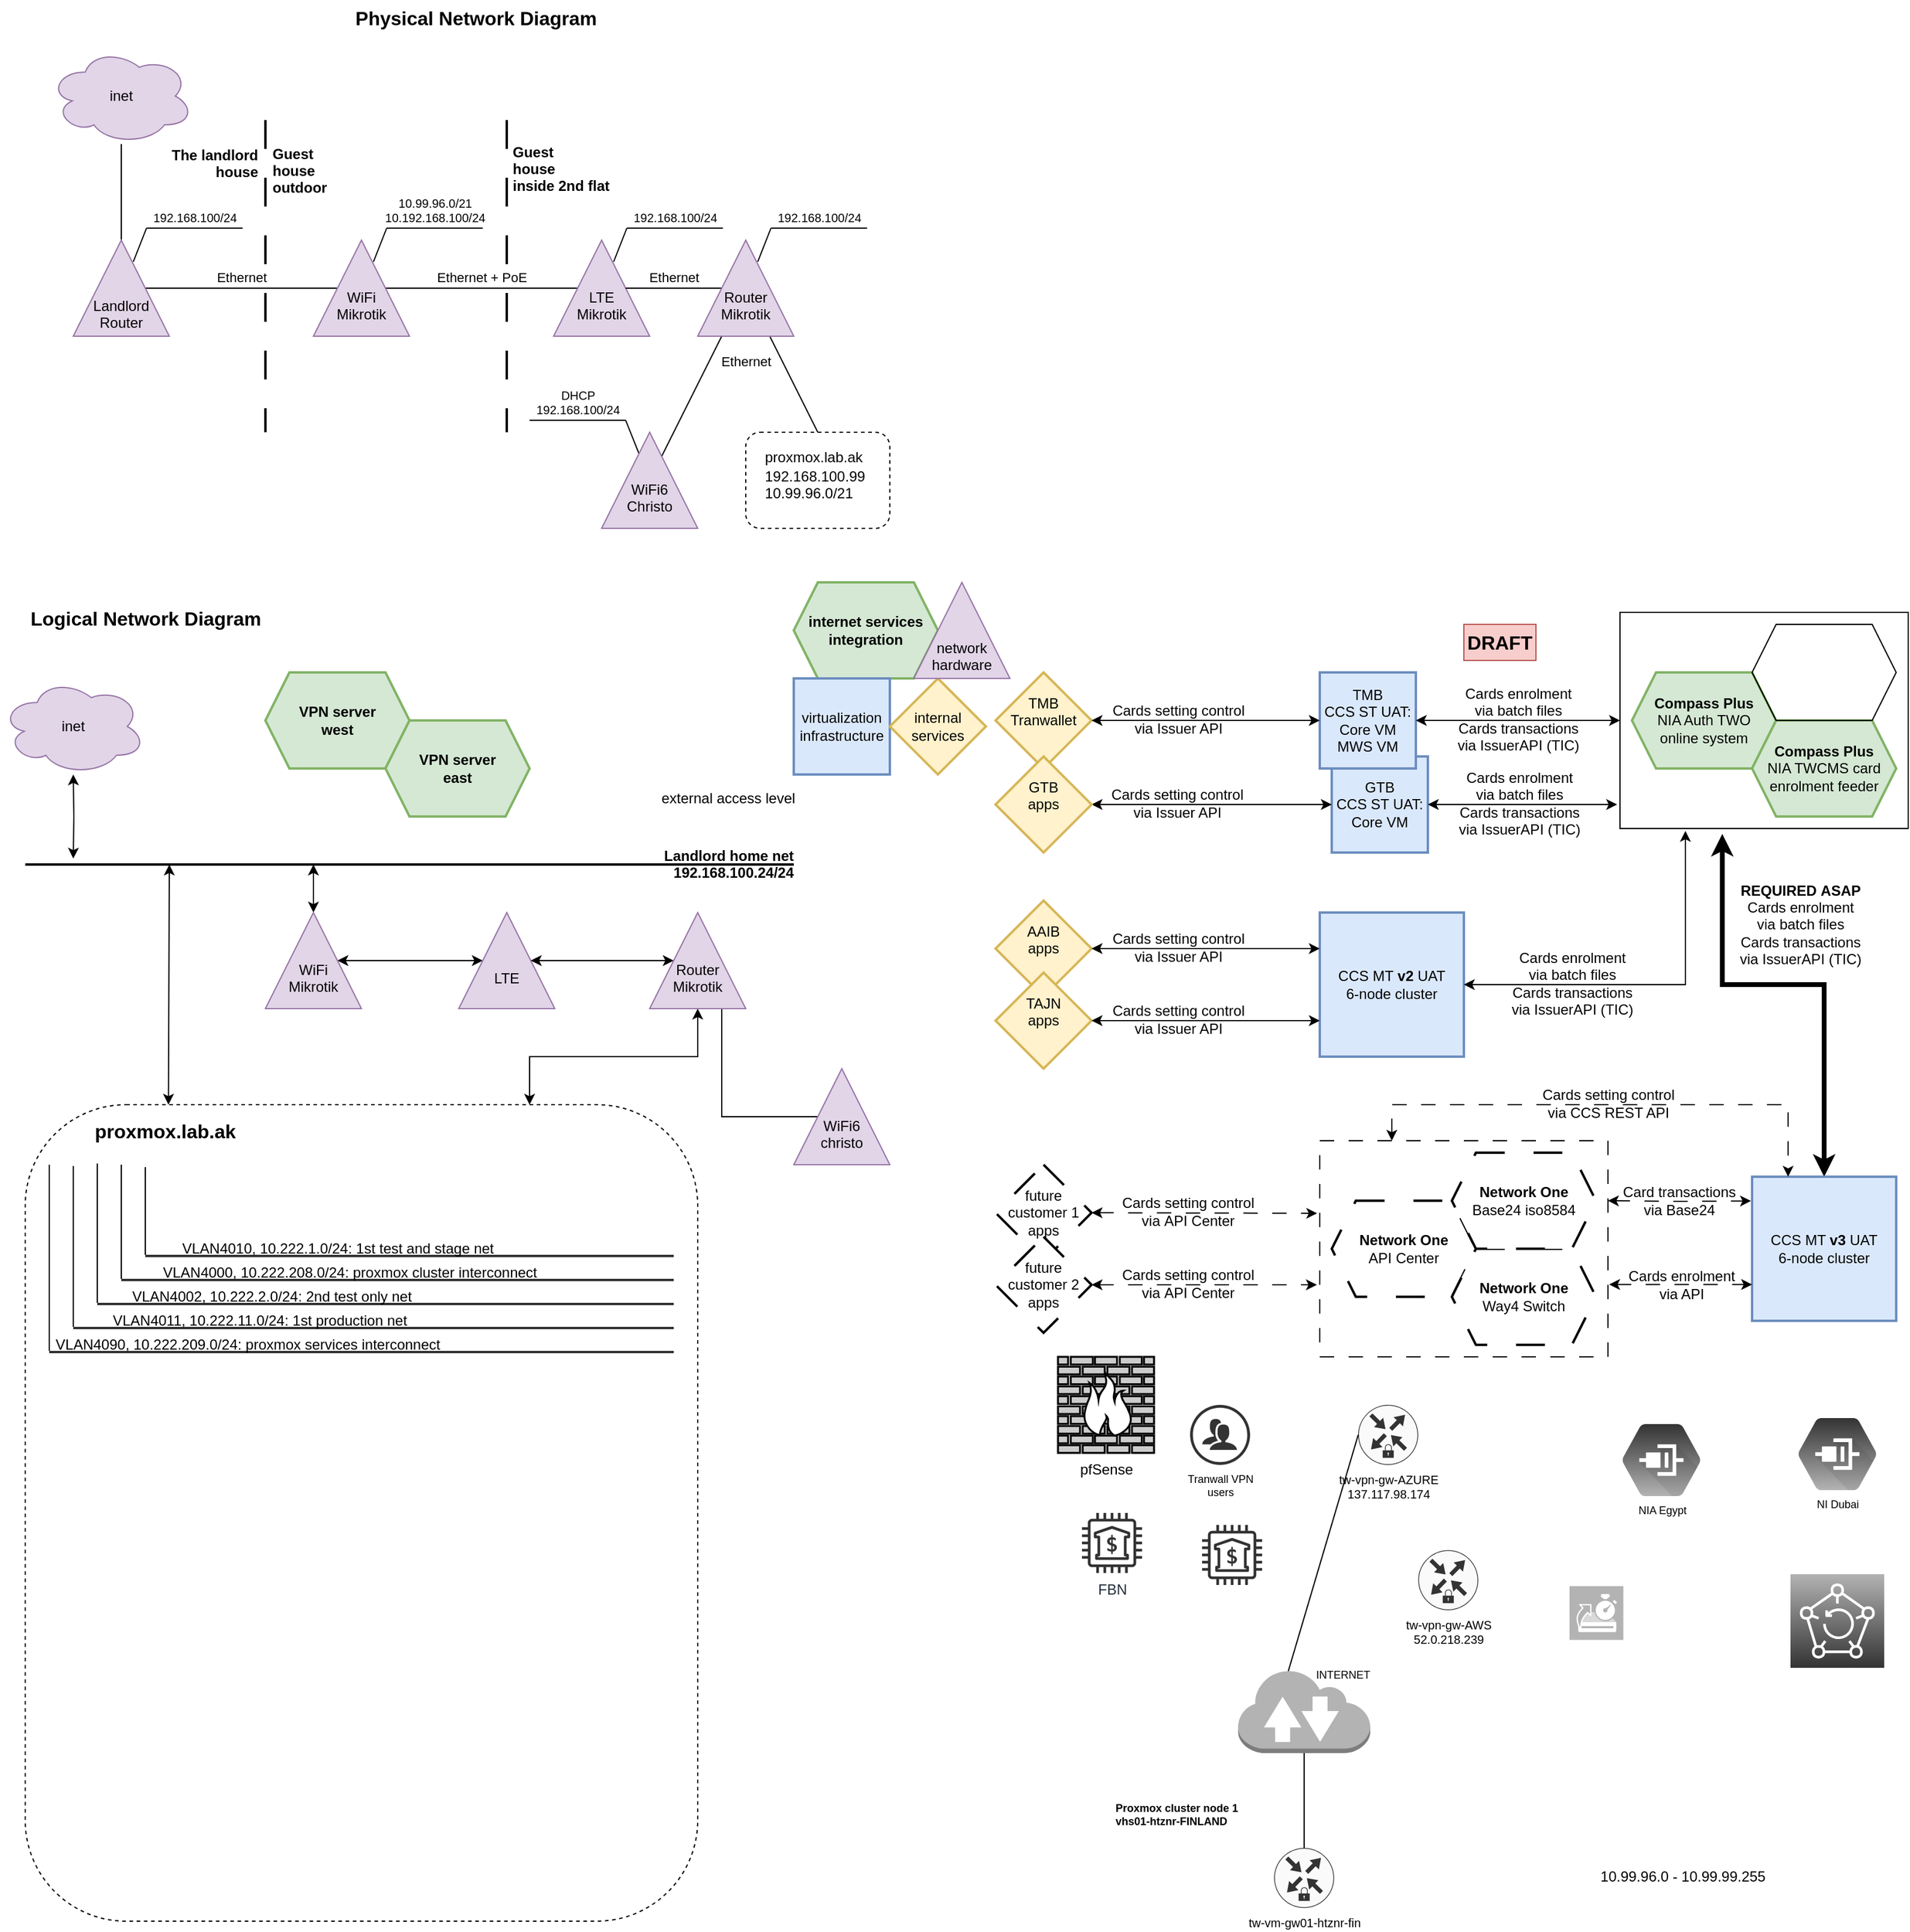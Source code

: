 <mxfile version="24.8.3">
  <diagram name="Page-1" id="bfe91b75-5d2c-26a0-9c1d-138518896778">
    <mxGraphModel dx="194" dy="1730" grid="1" gridSize="10" guides="1" tooltips="1" connect="1" arrows="1" fold="1" page="1" pageScale="1" pageWidth="827" pageHeight="1169" background="none" math="0" shadow="0">
      <root>
        <mxCell id="0" />
        <mxCell id="1" parent="0" />
        <mxCell id="7c3789c024ecab99-8" value="pfSense" style="fontColor=#000000;verticalAlign=top;verticalLabelPosition=bottom;labelPosition=center;align=center;html=1;fillColor=#CCCCCC;strokeColor=#000000;gradientColor=none;gradientDirection=north;strokeWidth=2;shape=mxgraph.networks.firewall;rounded=0;shadow=0;comic=0;" parent="1" vertex="1">
          <mxGeometry x="1740" y="650" width="80" height="80" as="geometry" />
        </mxCell>
        <mxCell id="7VcZDSHDFTKWDOLw7ccw-5" value="Landlord home net&#xa;192.168.100.24/24" style="endArrow=none;rounded=0;labelBackgroundColor=none;strokeWidth=2;fontSize=12;spacingLeft=0;spacingRight=0;spacing=0;align=right;fontStyle=1;spacingTop=0;spacingBottom=2;" parent="1" edge="1">
          <mxGeometry x="-1" width="50" height="50" relative="1" as="geometry">
            <mxPoint x="1520" y="240" as="sourcePoint" />
            <mxPoint x="880" y="240" as="targetPoint" />
            <mxPoint as="offset" />
          </mxGeometry>
        </mxCell>
        <mxCell id="ftjra8--SykOtzl27BMb-4" value="" style="rounded=0;orthogonalLoop=1;jettySize=auto;html=1;startArrow=classic;startFill=1;exitX=0.213;exitY=0;exitDx=0;exitDy=0;exitPerimeter=0;" edge="1" parent="1" source="7VcZDSHDFTKWDOLw7ccw-9">
          <mxGeometry relative="1" as="geometry">
            <mxPoint x="1000" y="240" as="targetPoint" />
          </mxGeometry>
        </mxCell>
        <mxCell id="7VcZDSHDFTKWDOLw7ccw-9" value="&lt;span style=&quot;text-wrap: nowrap;&quot;&gt;&lt;b&gt;proxmox.lab.ak&lt;/b&gt;&lt;/span&gt;" style="rounded=1;whiteSpace=wrap;html=1;fillColor=none;align=left;verticalAlign=top;dashed=1;spacingLeft=50;spacingRight=0;spacing=8;fontSize=16;" parent="1" vertex="1">
          <mxGeometry x="880" y="440" width="560" height="680" as="geometry" />
        </mxCell>
        <mxCell id="7VcZDSHDFTKWDOLw7ccw-10" value="" style="rounded=0;whiteSpace=wrap;html=1;fillColor=none;dashed=1;dashPattern=12 12;" parent="1" vertex="1">
          <mxGeometry x="1958" y="470" width="240" height="180" as="geometry" />
        </mxCell>
        <mxCell id="7VcZDSHDFTKWDOLw7ccw-11" value="" style="rounded=0;whiteSpace=wrap;html=1;fillColor=none;" parent="1" vertex="1">
          <mxGeometry x="2208" y="30" width="240" height="180" as="geometry" />
        </mxCell>
        <mxCell id="7VcZDSHDFTKWDOLw7ccw-12" value="&lt;b style=&quot;font-size: 12px;&quot;&gt;REQUIRED&amp;nbsp;&lt;/b&gt;&lt;b style=&quot;background-color: initial; font-size: 12px;&quot;&gt;ASAP&lt;/b&gt;&lt;div style=&quot;font-size: 12px;&quot;&gt;&lt;span style=&quot;font-size: 12px;&quot;&gt;Cards enrolment&lt;/span&gt;&lt;br style=&quot;font-size: 12px;&quot;&gt;&lt;div style=&quot;font-size: 12px;&quot;&gt;&lt;span style=&quot;font-size: 12px;&quot;&gt;via&amp;nbsp;&lt;/span&gt;batch files&lt;/div&gt;&lt;span style=&quot;font-size: 12px;&quot;&gt;Cards transactions&lt;/span&gt;&lt;div style=&quot;font-size: 12px;&quot;&gt;via IssuerAPI (TIC)&lt;/div&gt;&lt;/div&gt;" style="edgeStyle=elbowEdgeStyle;rounded=0;orthogonalLoop=1;jettySize=auto;html=1;exitX=0;exitY=0.5;exitDx=0;exitDy=0;entryX=0.355;entryY=1.025;entryDx=0;entryDy=0;startArrow=classic;startFill=1;elbow=vertical;strokeWidth=4;labelBackgroundColor=none;fontSize=12;entryPerimeter=0;" parent="1" source="7VcZDSHDFTKWDOLw7ccw-13" target="7VcZDSHDFTKWDOLw7ccw-11" edge="1">
          <mxGeometry x="-0.028" y="-50" relative="1" as="geometry">
            <Array as="points">
              <mxPoint x="2318" y="340" />
            </Array>
            <mxPoint as="offset" />
          </mxGeometry>
        </mxCell>
        <mxCell id="7VcZDSHDFTKWDOLw7ccw-13" value="CCS MT &lt;b style=&quot;font-size: 12px;&quot;&gt;v3&lt;/b&gt; UAT&lt;div style=&quot;font-size: 12px;&quot;&gt;6-node cluster&lt;/div&gt;" style="rounded=0;whiteSpace=wrap;html=1;strokeWidth=2;direction=south;fillColor=#dae8fc;strokeColor=#6c8ebf;fontSize=12;" parent="1" vertex="1">
          <mxGeometry x="2318" y="500" width="120" height="120" as="geometry" />
        </mxCell>
        <mxCell id="7VcZDSHDFTKWDOLw7ccw-14" value="CCS MT&lt;span style=&quot;background-color: initial; font-size: 12px;&quot;&gt;&amp;nbsp;&lt;b style=&quot;font-size: 12px;&quot;&gt;v2&lt;/b&gt; UAT&lt;/span&gt;&lt;div style=&quot;font-size: 12px;&quot;&gt;&lt;div style=&quot;font-size: 12px;&quot;&gt;6-node cluster&lt;/div&gt;&lt;/div&gt;" style="rounded=0;whiteSpace=wrap;html=1;strokeWidth=2;fontSize=12;fillColor=#dae8fc;strokeColor=#6c8ebf;" parent="1" vertex="1">
          <mxGeometry x="1958" y="280" width="120" height="120" as="geometry" />
        </mxCell>
        <mxCell id="7VcZDSHDFTKWDOLw7ccw-15" value="GTB&lt;br style=&quot;font-size: 12px;&quot;&gt;CCS ST UAT:&lt;br style=&quot;font-size: 12px;&quot;&gt;Core VM" style="rounded=0;whiteSpace=wrap;html=1;strokeWidth=2;fontSize=12;fillColor=#dae8fc;strokeColor=#6c8ebf;" parent="1" vertex="1">
          <mxGeometry x="1968" y="150" width="80" height="80" as="geometry" />
        </mxCell>
        <mxCell id="7VcZDSHDFTKWDOLw7ccw-16" value="&lt;div style=&quot;font-size: 12px;&quot;&gt;&lt;font style=&quot;font-size: 12px;&quot;&gt;TMB&lt;br style=&quot;font-size: 12px;&quot;&gt;&lt;/font&gt;&lt;/div&gt;&lt;font style=&quot;font-size: 12px;&quot;&gt;CCS ST UAT:&lt;br style=&quot;font-size: 12px;&quot;&gt;C&lt;span style=&quot;background-color: initial; font-size: 12px;&quot;&gt;ore VM&lt;/span&gt;&lt;/font&gt;&lt;div style=&quot;font-size: 12px;&quot;&gt;&lt;div style=&quot;font-size: 12px;&quot;&gt;&lt;font style=&quot;font-size: 12px;&quot;&gt;MWS VM&lt;/font&gt;&lt;/div&gt;&lt;/div&gt;" style="rounded=0;whiteSpace=wrap;html=1;strokeWidth=2;fontSize=12;fillColor=#dae8fc;strokeColor=#6c8ebf;" parent="1" vertex="1">
          <mxGeometry x="1958" y="80" width="80" height="80" as="geometry" />
        </mxCell>
        <mxCell id="7VcZDSHDFTKWDOLw7ccw-17" value="Cards enrolment&lt;br style=&quot;font-size: 12px;&quot;&gt;&lt;div style=&quot;font-size: 12px;&quot;&gt;&lt;span style=&quot;background-color: initial; font-size: 12px;&quot;&gt;via&amp;nbsp;&lt;/span&gt;batch files&lt;/div&gt;&lt;div style=&quot;font-size: 12px;&quot;&gt;&lt;span style=&quot;font-size: 12px;&quot;&gt;Cards transactions&lt;/span&gt;&lt;div style=&quot;font-size: 12px;&quot;&gt;via IssuerAPI (TIC)&lt;/div&gt;&lt;/div&gt;" style="edgeStyle=orthogonalEdgeStyle;rounded=0;orthogonalLoop=1;jettySize=auto;html=1;entryX=1;entryY=0.5;entryDx=0;entryDy=0;startArrow=classic;startFill=1;jumpStyle=none;spacingBottom=2;fontSize=12;labelBackgroundColor=none;exitX=0;exitY=0.5;exitDx=0;exitDy=0;" parent="1" source="7VcZDSHDFTKWDOLw7ccw-11" target="7VcZDSHDFTKWDOLw7ccw-16" edge="1">
          <mxGeometry relative="1" as="geometry" />
        </mxCell>
        <mxCell id="7VcZDSHDFTKWDOLw7ccw-18" value="&lt;div style=&quot;font-size: 12px;&quot;&gt;&lt;span style=&quot;font-size: 12px;&quot;&gt;Cards enrolment&lt;/span&gt;&lt;br style=&quot;font-size: 12px;&quot;&gt;&lt;div style=&quot;font-size: 12px;&quot;&gt;&lt;span style=&quot;background-color: initial; font-size: 12px;&quot;&gt;via&amp;nbsp;&lt;/span&gt;batch files&lt;/div&gt;Cards transactions&lt;div style=&quot;font-size: 12px;&quot;&gt;via IssuerAPI (TIC)&lt;/div&gt;&lt;/div&gt;" style="edgeStyle=orthogonalEdgeStyle;rounded=0;orthogonalLoop=1;jettySize=auto;html=1;entryX=1;entryY=0.5;entryDx=0;entryDy=0;startArrow=classic;startFill=1;labelBackgroundColor=none;spacingBottom=2;fontSize=12;exitX=-0.01;exitY=0.889;exitDx=0;exitDy=0;exitPerimeter=0;" parent="1" source="7VcZDSHDFTKWDOLw7ccw-11" target="7VcZDSHDFTKWDOLw7ccw-15" edge="1">
          <mxGeometry x="0.042" relative="1" as="geometry">
            <Array as="points" />
            <mxPoint as="offset" />
          </mxGeometry>
        </mxCell>
        <mxCell id="7VcZDSHDFTKWDOLw7ccw-19" value="&lt;span style=&quot;font-size: 12px;&quot;&gt;Cards enrolment&lt;/span&gt;&lt;br style=&quot;font-size: 12px;&quot;&gt;&lt;div style=&quot;font-size: 12px;&quot;&gt;&lt;span style=&quot;font-size: 12px;&quot;&gt;via&amp;nbsp;&lt;/span&gt;batch files&lt;/div&gt;&lt;span style=&quot;font-size: 12px;&quot;&gt;Cards transactions&lt;/span&gt;&lt;div style=&quot;font-size: 12px;&quot;&gt;via IssuerAPI (TIC)&lt;/div&gt;" style="edgeStyle=orthogonalEdgeStyle;rounded=0;orthogonalLoop=1;jettySize=auto;html=1;entryX=1;entryY=0.5;entryDx=0;entryDy=0;exitX=0.227;exitY=1.011;exitDx=0;exitDy=0;startArrow=classic;startFill=1;spacingRight=0;spacingBottom=2;labelBackgroundColor=none;fontSize=12;exitPerimeter=0;" parent="1" source="7VcZDSHDFTKWDOLw7ccw-11" target="7VcZDSHDFTKWDOLw7ccw-14" edge="1">
          <mxGeometry x="0.424" relative="1" as="geometry">
            <Array as="points">
              <mxPoint x="2263" y="340" />
            </Array>
            <mxPoint as="offset" />
          </mxGeometry>
        </mxCell>
        <mxCell id="7VcZDSHDFTKWDOLw7ccw-20" value="&lt;div style=&quot;font-size: 12px;&quot;&gt;AAIB&lt;/div&gt;&lt;div style=&quot;font-size: 12px;&quot;&gt;apps&lt;/div&gt;&lt;div style=&quot;font-size: 12px;&quot;&gt;&lt;br style=&quot;font-size: 12px;&quot;&gt;&lt;/div&gt;" style="rhombus;whiteSpace=wrap;html=1;strokeWidth=2;fillColor=#fff2cc;strokeColor=#d6b656;fontSize=12;" parent="1" vertex="1">
          <mxGeometry x="1688" y="270" width="80" height="80" as="geometry" />
        </mxCell>
        <mxCell id="7VcZDSHDFTKWDOLw7ccw-21" value="&lt;div style=&quot;font-size: 12px;&quot;&gt;TAJN&lt;/div&gt;&lt;div style=&quot;font-size: 12px;&quot;&gt;apps&lt;/div&gt;&lt;div style=&quot;font-size: 12px;&quot;&gt;&lt;br style=&quot;font-size: 12px;&quot;&gt;&lt;/div&gt;" style="rhombus;whiteSpace=wrap;html=1;strokeWidth=2;fillColor=#fff2cc;strokeColor=#d6b656;fontSize=12;" parent="1" vertex="1">
          <mxGeometry x="1688" y="330" width="80" height="80" as="geometry" />
        </mxCell>
        <mxCell id="7VcZDSHDFTKWDOLw7ccw-22" value="Cards setting control&lt;span style=&quot;font-size: 12px;&quot;&gt;&lt;br style=&quot;font-size: 12px;&quot;&gt;&lt;/span&gt;&lt;div style=&quot;font-size: 12px;&quot;&gt;&lt;span style=&quot;font-size: 12px;&quot;&gt;via&amp;nbsp;&lt;/span&gt;API Center&lt;/div&gt;" style="edgeStyle=elbowEdgeStyle;rounded=0;orthogonalLoop=1;jettySize=auto;html=1;elbow=vertical;startArrow=classic;startFill=1;labelBackgroundColor=none;spacingBottom=2;dashed=1;dashPattern=12 12;fontSize=12;exitX=1;exitY=0.5;exitDx=0;exitDy=0;entryX=-0.009;entryY=0.338;entryDx=0;entryDy=0;entryPerimeter=0;" parent="1" source="7VcZDSHDFTKWDOLw7ccw-23" target="7VcZDSHDFTKWDOLw7ccw-10" edge="1">
          <mxGeometry x="-0.147" relative="1" as="geometry">
            <mxPoint as="offset" />
            <mxPoint x="1918" y="531" as="targetPoint" />
            <Array as="points">
              <mxPoint x="1848" y="530.46" />
            </Array>
            <mxPoint x="1798" y="529" as="sourcePoint" />
          </mxGeometry>
        </mxCell>
        <mxCell id="7VcZDSHDFTKWDOLw7ccw-23" value="&lt;div style=&quot;font-size: 12px;&quot;&gt;future&lt;/div&gt;&lt;div style=&quot;font-size: 12px;&quot;&gt;customer 1&lt;/div&gt;&lt;div style=&quot;font-size: 12px;&quot;&gt;apps&lt;/div&gt;" style="rhombus;whiteSpace=wrap;html=1;strokeWidth=2;dashed=1;dashPattern=12 12;fontSize=12;" parent="1" vertex="1">
          <mxGeometry x="1688" y="490" width="80" height="80" as="geometry" />
        </mxCell>
        <mxCell id="7VcZDSHDFTKWDOLw7ccw-24" value="Cards setting control&lt;div style=&quot;font-size: 12px;&quot;&gt;&lt;span style=&quot;background-color: initial; font-size: 12px;&quot;&gt;via Issuer API&lt;/span&gt;&lt;/div&gt;" style="edgeStyle=orthogonalEdgeStyle;rounded=0;orthogonalLoop=1;jettySize=auto;html=1;entryX=0;entryY=0.5;entryDx=0;entryDy=0;labelBackgroundColor=none;spacingBottom=2;exitX=1;exitY=0.5;exitDx=0;exitDy=0;startArrow=classic;startFill=1;fontSize=12;" parent="1" source="7VcZDSHDFTKWDOLw7ccw-27" target="7VcZDSHDFTKWDOLw7ccw-15" edge="1">
          <mxGeometry x="-0.294" relative="1" as="geometry">
            <mxPoint as="offset" />
          </mxGeometry>
        </mxCell>
        <mxCell id="7VcZDSHDFTKWDOLw7ccw-25" value="&lt;div style=&quot;font-size: 12px;&quot;&gt;TMB&lt;/div&gt;Tranwallet&lt;div style=&quot;font-size: 12px;&quot;&gt;&lt;br style=&quot;font-size: 12px;&quot;&gt;&lt;/div&gt;" style="rhombus;whiteSpace=wrap;html=1;strokeWidth=2;fillColor=#fff2cc;strokeColor=#d6b656;fontSize=12;" parent="1" vertex="1">
          <mxGeometry x="1688" y="80" width="80" height="80" as="geometry" />
        </mxCell>
        <mxCell id="7VcZDSHDFTKWDOLw7ccw-26" value="&lt;span style=&quot;font-size: 12px;&quot;&gt;Cards setting control&lt;/span&gt;&lt;div style=&quot;font-size: 12px;&quot;&gt;&lt;span style=&quot;background-color: initial; font-size: 12px;&quot;&gt;via Issuer API&lt;/span&gt;&lt;/div&gt;" style="edgeStyle=orthogonalEdgeStyle;rounded=0;orthogonalLoop=1;jettySize=auto;html=1;entryX=0;entryY=0.5;entryDx=0;entryDy=0;labelBackgroundColor=none;spacingBottom=2;startArrow=classic;startFill=1;exitX=1;exitY=0.5;exitDx=0;exitDy=0;fontSize=12;" parent="1" source="7VcZDSHDFTKWDOLw7ccw-25" target="7VcZDSHDFTKWDOLw7ccw-16" edge="1">
          <mxGeometry x="-0.25" relative="1" as="geometry">
            <mxPoint x="1829.96" y="155.04" as="sourcePoint" />
            <mxPoint x="1930" y="155.04" as="targetPoint" />
            <mxPoint as="offset" />
          </mxGeometry>
        </mxCell>
        <mxCell id="7VcZDSHDFTKWDOLw7ccw-27" value="&lt;div style=&quot;font-size: 12px;&quot;&gt;GTB&lt;/div&gt;&lt;div style=&quot;font-size: 12px;&quot;&gt;apps&lt;/div&gt;&lt;div style=&quot;font-size: 12px;&quot;&gt;&lt;br style=&quot;font-size: 12px;&quot;&gt;&lt;/div&gt;" style="rhombus;whiteSpace=wrap;html=1;strokeWidth=2;fillColor=#fff2cc;strokeColor=#d6b656;fontSize=12;" parent="1" vertex="1">
          <mxGeometry x="1688" y="150" width="80" height="80" as="geometry" />
        </mxCell>
        <mxCell id="7VcZDSHDFTKWDOLw7ccw-28" value="Cards setting control&lt;div style=&quot;font-size: 12px;&quot;&gt;&lt;span style=&quot;background-color: initial; font-size: 12px;&quot;&gt;via Issuer API&lt;/span&gt;&lt;/div&gt;" style="edgeStyle=orthogonalEdgeStyle;rounded=0;orthogonalLoop=1;jettySize=auto;html=1;entryX=0;entryY=0.25;entryDx=0;entryDy=0;labelBackgroundColor=none;spacingBottom=2;startArrow=classic;startFill=1;exitX=1;exitY=0.5;exitDx=0;exitDy=0;fontSize=12;" parent="1" source="7VcZDSHDFTKWDOLw7ccw-20" target="7VcZDSHDFTKWDOLw7ccw-14" edge="1">
          <mxGeometry x="-0.25" relative="1" as="geometry">
            <mxPoint x="1768" y="309.67" as="sourcePoint" />
            <mxPoint x="1928" y="309.67" as="targetPoint" />
            <mxPoint as="offset" />
          </mxGeometry>
        </mxCell>
        <mxCell id="7VcZDSHDFTKWDOLw7ccw-29" value="Cards setting control&lt;div style=&quot;font-size: 12px;&quot;&gt;&lt;span style=&quot;background-color: initial; font-size: 12px;&quot;&gt;via Issuer API&lt;/span&gt;&lt;/div&gt;" style="edgeStyle=orthogonalEdgeStyle;rounded=0;orthogonalLoop=1;jettySize=auto;html=1;entryX=0;entryY=0.75;entryDx=0;entryDy=0;labelBackgroundColor=none;spacingBottom=2;startArrow=classic;startFill=1;exitX=1;exitY=0.5;exitDx=0;exitDy=0;fontSize=12;" parent="1" source="7VcZDSHDFTKWDOLw7ccw-21" target="7VcZDSHDFTKWDOLw7ccw-14" edge="1">
          <mxGeometry x="-0.25" relative="1" as="geometry">
            <mxPoint x="1778" y="320" as="sourcePoint" />
            <mxPoint x="1938" y="320" as="targetPoint" />
            <mxPoint as="offset" />
          </mxGeometry>
        </mxCell>
        <mxCell id="7VcZDSHDFTKWDOLw7ccw-30" value="Cards setting control&lt;br style=&quot;font-size: 12px;&quot;&gt;&lt;div style=&quot;font-size: 12px;&quot;&gt;via&amp;nbsp;API Center&lt;/div&gt;" style="rounded=0;orthogonalLoop=1;jettySize=auto;html=1;startArrow=classic;startFill=1;edgeStyle=elbowEdgeStyle;elbow=vertical;labelBackgroundColor=none;spacingBottom=2;dashed=1;dashPattern=12 12;fontSize=12;exitX=1;exitY=0.5;exitDx=0;exitDy=0;entryX=-0.01;entryY=0.665;entryDx=0;entryDy=0;entryPerimeter=0;" parent="1" source="7VcZDSHDFTKWDOLw7ccw-31" target="7VcZDSHDFTKWDOLw7ccw-10" edge="1">
          <mxGeometry x="-0.148" relative="1" as="geometry">
            <mxPoint x="1918" y="590" as="targetPoint" />
            <mxPoint as="offset" />
            <Array as="points">
              <mxPoint x="1898" y="590" />
            </Array>
          </mxGeometry>
        </mxCell>
        <mxCell id="7VcZDSHDFTKWDOLw7ccw-31" value="&lt;div style=&quot;font-size: 12px;&quot;&gt;&lt;div style=&quot;font-size: 12px;&quot;&gt;future&lt;/div&gt;&lt;div style=&quot;font-size: 12px;&quot;&gt;customer 2&lt;/div&gt;&lt;div style=&quot;font-size: 12px;&quot;&gt;apps&lt;/div&gt;&lt;/div&gt;" style="rhombus;whiteSpace=wrap;html=1;strokeWidth=2;dashed=1;dashPattern=12 12;fontSize=12;" parent="1" vertex="1">
          <mxGeometry x="1688" y="550" width="80" height="80" as="geometry" />
        </mxCell>
        <mxCell id="7VcZDSHDFTKWDOLw7ccw-32" value="" style="group;fontSize=12;" parent="1" connectable="0" vertex="1">
          <mxGeometry x="2218" y="40" width="220" height="160" as="geometry" />
        </mxCell>
        <mxCell id="7VcZDSHDFTKWDOLw7ccw-33" value="&lt;b style=&quot;font-size: 12px;&quot;&gt;Compass Plus&lt;/b&gt;&lt;br style=&quot;font-size: 12px;&quot;&gt;NIA Auth TWO&lt;div style=&quot;font-size: 12px;&quot;&gt;online system&lt;br style=&quot;font-size: 12px;&quot;&gt;&lt;/div&gt;" style="shape=hexagon;perimeter=hexagonPerimeter2;fixedSize=1;html=1;whiteSpace=wrap;strokeWidth=2;fontSize=12;fillColor=#d5e8d4;strokeColor=#82b366;" parent="7VcZDSHDFTKWDOLw7ccw-32" vertex="1">
          <mxGeometry y="40" width="120" height="80" as="geometry" />
        </mxCell>
        <mxCell id="7VcZDSHDFTKWDOLw7ccw-34" value="&lt;b style=&quot;font-size: 12px;&quot;&gt;Compass Plus&lt;/b&gt;&lt;div style=&quot;font-size: 12px;&quot;&gt;NIA TWCMS card enrolment feeder&lt;br style=&quot;font-size: 12px;&quot;&gt;&lt;/div&gt;" style="shape=hexagon;perimeter=hexagonPerimeter2;fixedSize=1;html=1;whiteSpace=wrap;strokeWidth=2;fontSize=12;fillColor=#d5e8d4;strokeColor=#82b366;" parent="7VcZDSHDFTKWDOLw7ccw-32" vertex="1">
          <mxGeometry x="100" y="80" width="120" height="80" as="geometry" />
        </mxCell>
        <mxCell id="7VcZDSHDFTKWDOLw7ccw-35" value="" style="shape=hexagon;perimeter=hexagonPerimeter2;whiteSpace=wrap;html=1;fixedSize=1;fillColor=none;fontSize=12;" parent="7VcZDSHDFTKWDOLw7ccw-32" vertex="1">
          <mxGeometry x="100" width="120" height="80" as="geometry" />
        </mxCell>
        <mxCell id="7VcZDSHDFTKWDOLw7ccw-36" value="&lt;div style=&quot;font-size: 12px;&quot;&gt;&lt;span style=&quot;font-size: 12px;&quot;&gt;Cards setting control&lt;/span&gt;&lt;br style=&quot;font-size: 12px;&quot;&gt;&lt;/div&gt;&lt;span style=&quot;font-size: 12px;&quot;&gt;via&amp;nbsp;&lt;/span&gt;CCS REST API" style="edgeStyle=orthogonalEdgeStyle;rounded=0;orthogonalLoop=1;jettySize=auto;html=1;exitX=0.25;exitY=0;exitDx=0;exitDy=0;entryX=0;entryY=0.75;entryDx=0;entryDy=0;spacingBottom=2;startArrow=classic;startFill=1;labelBackgroundColor=none;dashed=1;dashPattern=12 12;fontSize=12;" parent="1" source="7VcZDSHDFTKWDOLw7ccw-10" target="7VcZDSHDFTKWDOLw7ccw-13" edge="1">
          <mxGeometry relative="1" as="geometry">
            <Array as="points">
              <mxPoint x="2018" y="440" />
              <mxPoint x="2348" y="440" />
            </Array>
          </mxGeometry>
        </mxCell>
        <mxCell id="7VcZDSHDFTKWDOLw7ccw-37" value="Card transactions&lt;div style=&quot;font-size: 12px;&quot;&gt;via Base24&lt;/div&gt;" style="edgeStyle=orthogonalEdgeStyle;rounded=0;orthogonalLoop=1;jettySize=auto;html=1;entryX=0.168;entryY=1.008;entryDx=0;entryDy=0;entryPerimeter=0;labelBackgroundColor=none;dashed=1;dashPattern=12 12;startArrow=classic;startFill=1;fontSize=12;" parent="1" target="7VcZDSHDFTKWDOLw7ccw-13" edge="1">
          <mxGeometry relative="1" as="geometry">
            <mxPoint x="2198" y="520" as="sourcePoint" />
          </mxGeometry>
        </mxCell>
        <mxCell id="7VcZDSHDFTKWDOLw7ccw-38" value="&lt;b&gt;&lt;font style=&quot;font-size: 16px;&quot;&gt;DRAFT&lt;/font&gt;&lt;/b&gt;" style="text;html=1;align=center;verticalAlign=middle;whiteSpace=wrap;rounded=0;fillColor=#f8cecc;strokeColor=#b85450;" parent="1" vertex="1">
          <mxGeometry x="2078" y="40" width="60" height="30" as="geometry" />
        </mxCell>
        <mxCell id="7VcZDSHDFTKWDOLw7ccw-39" value="&lt;div style=&quot;font-size: 12px;&quot;&gt;&lt;b style=&quot;font-size: 12px;&quot;&gt;Network One&lt;/b&gt;&lt;br style=&quot;font-size: 12px;&quot;&gt;&lt;div style=&quot;font-size: 12px;&quot;&gt;API Center&lt;/div&gt;&lt;/div&gt;" style="shape=hexagon;perimeter=hexagonPerimeter2;fixedSize=1;html=1;whiteSpace=wrap;strokeWidth=2;fontSize=12;dashed=1;dashPattern=12 12;" parent="1" vertex="1">
          <mxGeometry x="1968" y="520" width="120" height="80" as="geometry" />
        </mxCell>
        <mxCell id="7VcZDSHDFTKWDOLw7ccw-40" value="&lt;b style=&quot;font-size: 12px;&quot;&gt;Network One&lt;/b&gt;&lt;br style=&quot;font-size: 12px;&quot;&gt;&lt;div style=&quot;font-size: 12px;&quot;&gt;Way4 Switch&lt;/div&gt;" style="shape=hexagon;perimeter=hexagonPerimeter2;fixedSize=1;html=1;whiteSpace=wrap;strokeWidth=2;dashed=1;dashPattern=12 12;fontSize=12;" parent="1" vertex="1">
          <mxGeometry x="2068" y="560" width="120" height="80" as="geometry" />
        </mxCell>
        <mxCell id="7VcZDSHDFTKWDOLw7ccw-41" value="&lt;b style=&quot;font-size: 12px;&quot;&gt;Network One&lt;/b&gt;&lt;br style=&quot;font-size: 12px;&quot;&gt;&lt;div style=&quot;font-size: 12px;&quot;&gt;Base24 iso8584&lt;/div&gt;" style="shape=hexagon;perimeter=hexagonPerimeter2;fixedSize=1;html=1;whiteSpace=wrap;strokeWidth=2;dashed=1;dashPattern=12 12;fontSize=12;" parent="1" vertex="1">
          <mxGeometry x="2068" y="480" width="120" height="80" as="geometry" />
        </mxCell>
        <mxCell id="7VcZDSHDFTKWDOLw7ccw-42" value="&lt;div style=&quot;font-size: 12px;&quot;&gt;Cards enrolment&lt;/div&gt;&lt;div style=&quot;font-size: 12px;&quot;&gt;via API&lt;/div&gt;" style="edgeStyle=orthogonalEdgeStyle;rounded=0;orthogonalLoop=1;jettySize=auto;html=1;entryX=0.168;entryY=1.008;entryDx=0;entryDy=0;entryPerimeter=0;labelBackgroundColor=none;dashed=1;dashPattern=12 12;startArrow=classic;startFill=1;fontSize=12;" parent="1" edge="1">
          <mxGeometry relative="1" as="geometry">
            <mxPoint x="2199" y="589.75" as="sourcePoint" />
            <mxPoint x="2318" y="589.75" as="targetPoint" />
          </mxGeometry>
        </mxCell>
        <mxCell id="7VcZDSHDFTKWDOLw7ccw-49" value="&lt;b&gt;VPN server&lt;/b&gt;&lt;div&gt;&lt;b&gt;west&lt;/b&gt;&lt;/div&gt;" style="shape=hexagon;perimeter=hexagonPerimeter2;fixedSize=1;html=1;whiteSpace=wrap;strokeWidth=2;fontSize=12;fillColor=#d5e8d4;strokeColor=#82b366;" parent="1" vertex="1">
          <mxGeometry x="1080" y="80" width="120" height="80" as="geometry" />
        </mxCell>
        <mxCell id="7VcZDSHDFTKWDOLw7ccw-50" value="&lt;b&gt;VPN server&lt;/b&gt;&lt;div&gt;&lt;b&gt;east&lt;/b&gt;&lt;/div&gt;" style="shape=hexagon;perimeter=hexagonPerimeter2;fixedSize=1;html=1;whiteSpace=wrap;strokeWidth=2;fontSize=12;fillColor=#d5e8d4;strokeColor=#82b366;" parent="1" vertex="1">
          <mxGeometry x="1180" y="120" width="120" height="80" as="geometry" />
        </mxCell>
        <mxCell id="7VcZDSHDFTKWDOLw7ccw-51" value="&lt;p style=&quot;line-height: 190%&quot;&gt;&lt;/p&gt;&lt;div&gt;&lt;/div&gt;VLAN4090, 10.222.209.0/24: proxmox services interconnect&lt;br&gt;&lt;p&gt;&lt;/p&gt;" style="line;strokeWidth=2;html=1;perimeter=backbonePerimeter;points=[];outlineConnect=0;strokeColor=#333333;spacingTop=0;verticalAlign=bottom;spacing=0;labelBackgroundColor=none;align=center;labelPosition=center;verticalLabelPosition=top;spacingBottom=-18;spacingRight=190;" parent="1" vertex="1">
          <mxGeometry x="900" y="641" width="520" height="10" as="geometry" />
        </mxCell>
        <mxCell id="7VcZDSHDFTKWDOLw7ccw-52" value="&lt;p style=&quot;line-height: 190%&quot;&gt;&lt;/p&gt;&lt;div&gt;&lt;/div&gt;VLAN4011, 10.222.11.0/24: 1st production net&lt;br&gt;&lt;p&gt;&lt;/p&gt;" style="line;strokeWidth=2;html=1;perimeter=backbonePerimeter;points=[];outlineConnect=0;strokeColor=#333333;spacingTop=0;verticalAlign=bottom;spacing=0;labelBackgroundColor=none;align=center;labelPosition=center;verticalLabelPosition=top;spacingBottom=-18;spacingRight=190;" parent="1" vertex="1">
          <mxGeometry x="920" y="621" width="500" height="10" as="geometry" />
        </mxCell>
        <mxCell id="7VcZDSHDFTKWDOLw7ccw-53" value="&lt;p style=&quot;line-height: 190%&quot;&gt;&lt;/p&gt;&lt;div&gt;&lt;/div&gt;VLAN4002, 10.222.2.0/24: 2nd test only net&lt;br&gt;&lt;p&gt;&lt;/p&gt;" style="line;strokeWidth=2;html=1;perimeter=backbonePerimeter;points=[];outlineConnect=0;strokeColor=#333333;spacingTop=0;verticalAlign=bottom;spacing=0;labelBackgroundColor=none;align=center;labelPosition=center;verticalLabelPosition=top;spacingBottom=-18;spacingRight=190;" parent="1" vertex="1">
          <mxGeometry x="940" y="601" width="480" height="10" as="geometry" />
        </mxCell>
        <mxCell id="7VcZDSHDFTKWDOLw7ccw-54" value="&lt;p style=&quot;line-height: 190%&quot;&gt;&lt;/p&gt;&lt;div&gt;&lt;/div&gt;VLAN4000, 10.222.208.0/24: proxmox cluster interconnect&lt;br&gt;&lt;p&gt;&lt;/p&gt;" style="line;strokeWidth=2;html=1;perimeter=backbonePerimeter;points=[];outlineConnect=0;strokeColor=#333333;spacingTop=0;verticalAlign=bottom;spacing=0;labelBackgroundColor=none;align=center;labelPosition=center;verticalLabelPosition=top;spacingBottom=-18;spacingRight=80;" parent="1" vertex="1">
          <mxGeometry x="960" y="581" width="460" height="10" as="geometry" />
        </mxCell>
        <mxCell id="7VcZDSHDFTKWDOLw7ccw-55" value="&lt;p style=&quot;line-height: 190%&quot;&gt;&lt;/p&gt;&lt;div&gt;&lt;/div&gt;VLAN4010, 10.222.1.0/24: 1st test and stage net&lt;br&gt;&lt;p&gt;&lt;/p&gt;" style="line;strokeWidth=2;html=1;perimeter=backbonePerimeter;points=[];outlineConnect=0;strokeColor=#333333;spacingTop=0;verticalAlign=bottom;spacing=0;labelBackgroundColor=none;align=center;labelPosition=center;verticalLabelPosition=top;spacingBottom=-18;spacingRight=120;" parent="1" vertex="1">
          <mxGeometry x="980" y="561" width="440" height="10" as="geometry" />
        </mxCell>
        <mxCell id="7VcZDSHDFTKWDOLw7ccw-56" value="" style="orthogonalLoop=1;jettySize=auto;html=1;endArrow=none;strokeWidth=1;fontColor=#000000;fontSize=12;verticalAlign=top;strokeColor=#000000;fillColor=#ffffff;spacingTop=4;" parent="1" source="7VcZDSHDFTKWDOLw7ccw-55" edge="1">
          <mxGeometry relative="1" as="geometry">
            <mxPoint x="980" y="492" as="targetPoint" />
            <mxPoint x="990" y="655" as="sourcePoint" />
          </mxGeometry>
        </mxCell>
        <mxCell id="7VcZDSHDFTKWDOLw7ccw-57" value="" style="orthogonalLoop=1;jettySize=auto;html=1;endArrow=none;strokeWidth=1;fontColor=#000000;fontSize=12;verticalAlign=top;strokeColor=#000000;fillColor=#ffffff;spacingTop=4;entryX=0.25;entryY=1;entryDx=0;entryDy=0;" parent="1" source="7VcZDSHDFTKWDOLw7ccw-54" edge="1">
          <mxGeometry relative="1" as="geometry">
            <mxPoint x="960" y="490" as="targetPoint" />
            <mxPoint x="1040" y="585" as="sourcePoint" />
          </mxGeometry>
        </mxCell>
        <mxCell id="7VcZDSHDFTKWDOLw7ccw-58" value="" style="orthogonalLoop=1;jettySize=auto;html=1;endArrow=none;strokeWidth=1;fontColor=#000000;fontSize=12;verticalAlign=top;strokeColor=#000000;fillColor=#ffffff;spacingTop=4;entryX=0.165;entryY=0.997;entryDx=0;entryDy=0;entryPerimeter=0;" parent="1" source="7VcZDSHDFTKWDOLw7ccw-53" edge="1">
          <mxGeometry relative="1" as="geometry">
            <mxPoint x="940" y="489" as="targetPoint" />
            <mxPoint x="1058" y="575" as="sourcePoint" />
          </mxGeometry>
        </mxCell>
        <mxCell id="7VcZDSHDFTKWDOLw7ccw-59" value="" style="orthogonalLoop=1;jettySize=auto;html=1;endArrow=none;strokeWidth=1;fontColor=#000000;fontSize=12;verticalAlign=top;strokeColor=#000000;fillColor=#ffffff;spacingTop=4;entryX=0.085;entryY=1.006;entryDx=0;entryDy=0;entryPerimeter=0;" parent="1" source="7VcZDSHDFTKWDOLw7ccw-52" edge="1">
          <mxGeometry relative="1" as="geometry">
            <mxPoint x="920" y="491" as="targetPoint" />
            <mxPoint x="1045" y="615" as="sourcePoint" />
          </mxGeometry>
        </mxCell>
        <mxCell id="7VcZDSHDFTKWDOLw7ccw-60" value="" style="orthogonalLoop=1;jettySize=auto;html=1;endArrow=none;strokeWidth=1;fontColor=#000000;fontSize=12;verticalAlign=top;strokeColor=#000000;fillColor=#ffffff;spacingTop=4;entryX=0;entryY=1;entryDx=0;entryDy=0;" parent="1" source="7VcZDSHDFTKWDOLw7ccw-51" edge="1">
          <mxGeometry relative="1" as="geometry">
            <mxPoint x="900" y="490" as="targetPoint" />
            <mxPoint x="1030" y="635" as="sourcePoint" />
          </mxGeometry>
        </mxCell>
        <mxCell id="7VcZDSHDFTKWDOLw7ccw-61" value="external access level" style="text;html=1;align=center;verticalAlign=middle;resizable=0;points=[];autosize=1;strokeColor=none;fillColor=none;" parent="1" vertex="1">
          <mxGeometry x="1400" y="170" width="130" height="30" as="geometry" />
        </mxCell>
        <mxCell id="7VcZDSHDFTKWDOLw7ccw-62" value="Proxmox cluster node 1&lt;br&gt;vhs01-htznr-FINLAND" style="shape=image;html=1;verticalAlign=middle;verticalLabelPosition=middle;labelBackgroundColor=#ffffff;imageAspect=0;aspect=fixed;image=https://cdn4.iconfinder.com/data/icons/logos-brands-5/24/proxmox-128.png;labelPosition=right;align=left;fontSize=9;fontStyle=1;spacing=2;spacingBottom=-8;" parent="1" vertex="1">
          <mxGeometry x="1770" y="1019" width="16.216" height="16.216" as="geometry" />
        </mxCell>
        <mxCell id="7VcZDSHDFTKWDOLw7ccw-63" value="tw-vm-gw01-htznr-fin" style="points=[[0.5,0,0],[1,0.5,0],[0.5,1,0],[0,0.5,0],[0.145,0.145,0],[0.856,0.145,0],[0.855,0.856,0],[0.145,0.855,0]];verticalLabelPosition=bottom;html=1;verticalAlign=top;aspect=fixed;align=center;pointerEvents=1;shape=mxgraph.cisco19.rect;prIcon=secure_router;fillColor=#FAFAFA;strokeColor=#333333;fontSize=10;" parent="1" vertex="1">
          <mxGeometry x="1920" y="1059" width="50" height="50" as="geometry" />
        </mxCell>
        <mxCell id="7VcZDSHDFTKWDOLw7ccw-64" value="tw-vpn-gw-AZURE&lt;br&gt;137.117.98.174" style="points=[[0.5,0,0],[1,0.5,0],[0.5,1,0],[0,0.5,0],[0.145,0.145,0],[0.856,0.145,0],[0.855,0.856,0],[0.145,0.855,0]];verticalLabelPosition=bottom;html=1;verticalAlign=top;aspect=fixed;align=center;pointerEvents=1;shape=mxgraph.cisco19.rect;prIcon=secure_router;fillColor=#FAFAFA;strokeColor=#333333;fontSize=10;" parent="1" vertex="1">
          <mxGeometry x="1990" y="690" width="50" height="50" as="geometry" />
        </mxCell>
        <mxCell id="7VcZDSHDFTKWDOLw7ccw-65" value="tw-vpn-gw-AWS&lt;br&gt;52.0.218.239" style="points=[[0.5,0,0],[1,0.5,0],[0.5,1,0],[0,0.5,0],[0.145,0.145,0],[0.856,0.145,0],[0.855,0.856,0],[0.145,0.855,0]];verticalLabelPosition=bottom;html=1;verticalAlign=top;aspect=fixed;align=center;pointerEvents=1;shape=mxgraph.cisco19.rect;prIcon=secure_router;fillColor=#FAFAFA;strokeColor=#333333;fontSize=10;" parent="1" vertex="1">
          <mxGeometry x="2040" y="811" width="50" height="50" as="geometry" />
        </mxCell>
        <mxCell id="7VcZDSHDFTKWDOLw7ccw-66" value="Tranwall VPN&lt;br&gt;users" style="verticalLabelPosition=bottom;html=1;fillColor=#333333;verticalAlign=top;pointerEvents=1;align=center;points=[[0.25,0,0],[0.5,0,0],[0.75,0,0],[1,0.5,0],[0.75,1,0],[0.5,1,0],[0.25,1,0],[0,0.5,0],[0.125,0.25,0],[0.125,0.75,0],[0.875,0.25,0],[0.875,0.75,0]];shape=mxgraph.cisco_safe.design.users;strokeColor=#333333;strokeWidth=2;fontSize=9;" parent="1" vertex="1">
          <mxGeometry x="1850" y="690" width="50" height="50" as="geometry" />
        </mxCell>
        <mxCell id="7VcZDSHDFTKWDOLw7ccw-67" value="INTERNET" style="outlineConnect=0;dashed=0;verticalLabelPosition=top;verticalAlign=bottom;align=left;html=1;shape=mxgraph.aws3.internet_2;fillColor=#B3B3B3;gradientColor=none;strokeColor=#333333;strokeWidth=2;fontSize=9;labelPosition=right;spacingBottom=-13;spacingLeft=-47;" parent="1" vertex="1">
          <mxGeometry x="1890" y="910" width="110" height="70" as="geometry" />
        </mxCell>
        <mxCell id="7VcZDSHDFTKWDOLw7ccw-68" value="" style="edgeStyle=none;rounded=0;orthogonalLoop=1;jettySize=auto;html=1;strokeColor=#000000;strokeWidth=1;fontSize=9;align=right;endArrow=none;endFill=0;" parent="1" source="7VcZDSHDFTKWDOLw7ccw-63" target="7VcZDSHDFTKWDOLw7ccw-67" edge="1">
          <mxGeometry relative="1" as="geometry" />
        </mxCell>
        <mxCell id="7VcZDSHDFTKWDOLw7ccw-69" value="" style="edgeStyle=none;rounded=0;orthogonalLoop=1;jettySize=auto;html=1;strokeColor=#000000;strokeWidth=1;fontSize=9;align=right;endArrow=none;endFill=0;entryX=0;entryY=0.5;entryDx=0;entryDy=0;entryPerimeter=0;exitX=0.38;exitY=0.025;exitDx=0;exitDy=0;exitPerimeter=0;" parent="1" source="7VcZDSHDFTKWDOLw7ccw-67" target="7VcZDSHDFTKWDOLw7ccw-64" edge="1">
          <mxGeometry relative="1" as="geometry">
            <mxPoint x="1955" y="1069" as="sourcePoint" />
            <mxPoint x="1955" y="990" as="targetPoint" />
          </mxGeometry>
        </mxCell>
        <mxCell id="7VcZDSHDFTKWDOLw7ccw-70" value="" style="outlineConnect=0;fontColor=#232F3E;gradientColor=#B3B3B3;gradientDirection=north;fillColor=#333333;strokeColor=#ffffff;dashed=0;verticalLabelPosition=bottom;verticalAlign=top;align=center;html=1;fontSize=12;fontStyle=0;aspect=fixed;shape=mxgraph.aws4.resourceIcon;resIcon=mxgraph.aws4.backup;" parent="1" vertex="1">
          <mxGeometry x="2350" y="831" width="78" height="78" as="geometry" />
        </mxCell>
        <mxCell id="7VcZDSHDFTKWDOLw7ccw-71" value="" style="shadow=0;dashed=0;html=1;strokeColor=none;fillColor=#B3B3B3;labelPosition=center;verticalLabelPosition=bottom;verticalAlign=top;align=center;outlineConnect=0;shape=mxgraph.veeam.2d.backup_from_storage_snapshots;fontSize=9;" parent="1" vertex="1">
          <mxGeometry x="2166" y="841" width="44.8" height="44.8" as="geometry" />
        </mxCell>
        <mxCell id="7VcZDSHDFTKWDOLw7ccw-72" value="FBN" style="outlineConnect=0;fontColor=#232F3E;gradientColor=none;fillColor=#333333;strokeColor=none;dashed=0;verticalLabelPosition=bottom;verticalAlign=top;align=center;html=1;fontSize=12;fontStyle=0;aspect=fixed;pointerEvents=1;shape=mxgraph.aws4.bank;" parent="1" vertex="1">
          <mxGeometry x="1760" y="780" width="50" height="50" as="geometry" />
        </mxCell>
        <mxCell id="7VcZDSHDFTKWDOLw7ccw-73" value="" style="outlineConnect=0;fontColor=#232F3E;gradientColor=none;fillColor=#333333;strokeColor=none;dashed=0;verticalLabelPosition=bottom;verticalAlign=top;align=center;html=1;fontSize=12;fontStyle=0;aspect=fixed;pointerEvents=1;shape=mxgraph.aws4.bank;" parent="1" vertex="1">
          <mxGeometry x="1860" y="790" width="50" height="50" as="geometry" />
        </mxCell>
        <mxCell id="7VcZDSHDFTKWDOLw7ccw-74" value="NIA Egypt" style="shape=mxgraph.gcp.networking.cloud_partner_interconnect;html=1;fillColor=#333333;gradientColor=#B3B3B3;strokeColor=none;verticalLabelPosition=bottom;verticalAlign=top;align=center;fontSize=9;" parent="1" vertex="1">
          <mxGeometry x="2210" y="706" width="65" height="60" as="geometry" />
        </mxCell>
        <mxCell id="7VcZDSHDFTKWDOLw7ccw-75" value="NI Dubai" style="shape=mxgraph.gcp.networking.cloud_partner_interconnect;html=1;fillColor=#333333;gradientColor=#B3B3B3;strokeColor=none;verticalLabelPosition=bottom;verticalAlign=top;align=center;fontSize=9;" parent="1" vertex="1">
          <mxGeometry x="2356.5" y="701" width="65" height="60" as="geometry" />
        </mxCell>
        <mxCell id="7VcZDSHDFTKWDOLw7ccw-76" value="10.99.96.0 - 10.99.99.255" style="text;html=1;align=center;verticalAlign=middle;resizable=0;points=[];autosize=1;strokeColor=none;fillColor=none;" parent="1" vertex="1">
          <mxGeometry x="2180" y="1068" width="160" height="30" as="geometry" />
        </mxCell>
        <mxCell id="7VcZDSHDFTKWDOLw7ccw-80" style="edgeStyle=orthogonalEdgeStyle;rounded=0;orthogonalLoop=1;jettySize=auto;html=1;entryX=0.75;entryY=0;entryDx=0;entryDy=0;startArrow=classic;startFill=1;exitX=0;exitY=0.5;exitDx=0;exitDy=0;" parent="1" source="7VcZDSHDFTKWDOLw7ccw-90" target="7VcZDSHDFTKWDOLw7ccw-9" edge="1">
          <mxGeometry relative="1" as="geometry" />
        </mxCell>
        <mxCell id="7VcZDSHDFTKWDOLw7ccw-87" style="edgeStyle=orthogonalEdgeStyle;rounded=0;orthogonalLoop=1;jettySize=auto;html=1;entryX=0.5;entryY=1;entryDx=0;entryDy=0;startArrow=classic;startFill=1;" parent="1" source="7VcZDSHDFTKWDOLw7ccw-78" target="7VcZDSHDFTKWDOLw7ccw-79" edge="1">
          <mxGeometry relative="1" as="geometry" />
        </mxCell>
        <mxCell id="7VcZDSHDFTKWDOLw7ccw-78" value="&lt;div&gt;&lt;br&gt;&lt;/div&gt;&lt;div&gt;&lt;br&gt;&lt;/div&gt;&lt;div&gt;LTE&lt;/div&gt;" style="triangle;whiteSpace=wrap;html=1;direction=north;fillColor=#e1d5e7;strokeColor=#9673a6;" parent="1" vertex="1">
          <mxGeometry x="1241" y="280" width="80" height="80" as="geometry" />
        </mxCell>
        <mxCell id="7VcZDSHDFTKWDOLw7ccw-84" value="" style="edgeStyle=orthogonalEdgeStyle;rounded=0;orthogonalLoop=1;jettySize=auto;html=1;startArrow=classic;startFill=1;" parent="1" source="7VcZDSHDFTKWDOLw7ccw-79" edge="1">
          <mxGeometry relative="1" as="geometry">
            <mxPoint x="1120" y="240" as="targetPoint" />
          </mxGeometry>
        </mxCell>
        <mxCell id="7VcZDSHDFTKWDOLw7ccw-79" value="&lt;div&gt;&lt;br&gt;&lt;/div&gt;&lt;div&gt;&lt;br&gt;&lt;/div&gt;&lt;div&gt;WiFi&lt;/div&gt;&lt;div&gt;Mikrotik&lt;/div&gt;" style="triangle;whiteSpace=wrap;html=1;direction=north;fillColor=#e1d5e7;strokeColor=#9673a6;" parent="1" vertex="1">
          <mxGeometry x="1080" y="280" width="80" height="80" as="geometry" />
        </mxCell>
        <mxCell id="7VcZDSHDFTKWDOLw7ccw-86" value="" style="edgeStyle=orthogonalEdgeStyle;rounded=0;orthogonalLoop=1;jettySize=auto;html=1;startArrow=classic;startFill=1;" parent="1" target="7VcZDSHDFTKWDOLw7ccw-85" edge="1">
          <mxGeometry relative="1" as="geometry">
            <mxPoint x="920" y="235" as="sourcePoint" />
          </mxGeometry>
        </mxCell>
        <mxCell id="7VcZDSHDFTKWDOLw7ccw-85" value="inet" style="ellipse;shape=cloud;whiteSpace=wrap;html=1;fillColor=#e1d5e7;strokeColor=#9673a6;" parent="1" vertex="1">
          <mxGeometry x="860" y="85" width="120" height="80" as="geometry" />
        </mxCell>
        <mxCell id="7VcZDSHDFTKWDOLw7ccw-89" style="edgeStyle=orthogonalEdgeStyle;rounded=0;orthogonalLoop=1;jettySize=auto;html=1;exitX=0.5;exitY=1;exitDx=0;exitDy=0;entryX=0.5;entryY=1;entryDx=0;entryDy=0;" parent="1" source="7VcZDSHDFTKWDOLw7ccw-88" target="7VcZDSHDFTKWDOLw7ccw-90" edge="1">
          <mxGeometry relative="1" as="geometry" />
        </mxCell>
        <mxCell id="7VcZDSHDFTKWDOLw7ccw-88" value="&lt;div&gt;&lt;br&gt;&lt;/div&gt;&lt;div&gt;&lt;br&gt;&lt;/div&gt;&lt;div&gt;WiFi6&lt;/div&gt;&lt;div&gt;christo&lt;/div&gt;" style="triangle;whiteSpace=wrap;html=1;direction=north;fillColor=#e1d5e7;strokeColor=#9673a6;" parent="1" vertex="1">
          <mxGeometry x="1520" y="410" width="80" height="80" as="geometry" />
        </mxCell>
        <mxCell id="7VcZDSHDFTKWDOLw7ccw-91" style="edgeStyle=orthogonalEdgeStyle;rounded=0;orthogonalLoop=1;jettySize=auto;html=1;exitX=0.5;exitY=0;exitDx=0;exitDy=0;startArrow=classic;startFill=1;" parent="1" source="7VcZDSHDFTKWDOLw7ccw-90" target="7VcZDSHDFTKWDOLw7ccw-78" edge="1">
          <mxGeometry relative="1" as="geometry" />
        </mxCell>
        <mxCell id="7VcZDSHDFTKWDOLw7ccw-90" value="&lt;div&gt;&lt;br&gt;&lt;/div&gt;&lt;div&gt;&lt;br&gt;&lt;/div&gt;&lt;div&gt;Router&lt;br&gt;Mikrotik&lt;/div&gt;" style="triangle;whiteSpace=wrap;html=1;direction=north;fillColor=#e1d5e7;strokeColor=#9673a6;" parent="1" vertex="1">
          <mxGeometry x="1400" y="280" width="80" height="80" as="geometry" />
        </mxCell>
        <mxCell id="ftjra8--SykOtzl27BMb-5" value="&lt;div style=&quot;font-size: 12px;&quot;&gt;&lt;b&gt;internet services&lt;/b&gt;&lt;/div&gt;&lt;div style=&quot;font-size: 12px;&quot;&gt;&lt;b&gt;integration&lt;/b&gt;&lt;/div&gt;" style="shape=hexagon;perimeter=hexagonPerimeter2;fixedSize=1;html=1;whiteSpace=wrap;strokeWidth=2;fontSize=12;fillColor=#d5e8d4;strokeColor=#82b366;" vertex="1" parent="1">
          <mxGeometry x="1520" y="5" width="120" height="80" as="geometry" />
        </mxCell>
        <mxCell id="ftjra8--SykOtzl27BMb-6" value="&lt;div style=&quot;font-size: 12px;&quot;&gt;virtualization&lt;/div&gt;&lt;div style=&quot;font-size: 12px;&quot;&gt;infrastructure&lt;/div&gt;" style="rounded=0;whiteSpace=wrap;html=1;strokeWidth=2;fontSize=12;fillColor=#dae8fc;strokeColor=#6c8ebf;" vertex="1" parent="1">
          <mxGeometry x="1520" y="85" width="80" height="80" as="geometry" />
        </mxCell>
        <mxCell id="ftjra8--SykOtzl27BMb-7" value="&lt;div style=&quot;font-size: 12px;&quot;&gt;internal&lt;/div&gt;&lt;div style=&quot;font-size: 12px;&quot;&gt;services&lt;/div&gt;" style="rhombus;whiteSpace=wrap;html=1;strokeWidth=2;fillColor=#fff2cc;strokeColor=#d6b656;fontSize=12;" vertex="1" parent="1">
          <mxGeometry x="1600" y="85" width="80" height="80" as="geometry" />
        </mxCell>
        <mxCell id="ftjra8--SykOtzl27BMb-8" value="&lt;div&gt;&lt;br&gt;&lt;/div&gt;&lt;div&gt;&lt;br&gt;&lt;/div&gt;&lt;div&gt;&lt;br&gt;&lt;/div&gt;network&lt;div&gt;hardware&lt;/div&gt;" style="triangle;whiteSpace=wrap;html=1;direction=north;fillColor=#e1d5e7;strokeColor=#9673a6;" vertex="1" parent="1">
          <mxGeometry x="1620" y="5" width="80" height="80" as="geometry" />
        </mxCell>
        <mxCell id="ftjra8--SykOtzl27BMb-9" value="Logical Network Diagram" style="text;html=1;align=center;verticalAlign=middle;resizable=0;points=[];autosize=1;strokeColor=none;fillColor=none;fontSize=16;fontStyle=1" vertex="1" parent="1">
          <mxGeometry x="880" y="20" width="200" height="30" as="geometry" />
        </mxCell>
        <mxCell id="ftjra8--SykOtzl27BMb-15" style="rounded=0;orthogonalLoop=1;jettySize=auto;html=1;startArrow=none;startFill=0;exitX=0;exitY=0.75;exitDx=0;exitDy=0;endArrow=none;endFill=0;strokeColor=default;align=center;verticalAlign=bottom;fontFamily=Helvetica;fontSize=11;fontColor=default;labelBackgroundColor=none;entryX=0.5;entryY=0;entryDx=0;entryDy=0;" edge="1" parent="1" source="ftjra8--SykOtzl27BMb-25" target="ftjra8--SykOtzl27BMb-33">
          <mxGeometry relative="1" as="geometry">
            <mxPoint x="1400" y="-120" as="targetPoint" />
          </mxGeometry>
        </mxCell>
        <mxCell id="ftjra8--SykOtzl27BMb-16" value="Ethernet + PoE" style="edgeStyle=orthogonalEdgeStyle;rounded=0;orthogonalLoop=1;jettySize=auto;html=1;entryX=0.5;entryY=1;entryDx=0;entryDy=0;startArrow=none;startFill=0;endArrow=none;endFill=0;labelBackgroundColor=none;verticalAlign=bottom;" edge="1" parent="1" source="ftjra8--SykOtzl27BMb-17" target="ftjra8--SykOtzl27BMb-19">
          <mxGeometry relative="1" as="geometry" />
        </mxCell>
        <mxCell id="ftjra8--SykOtzl27BMb-17" value="&lt;div&gt;&lt;br&gt;&lt;/div&gt;&lt;div&gt;&lt;br&gt;&lt;/div&gt;&lt;div&gt;LTE&lt;/div&gt;&lt;div&gt;Mikrotik&lt;/div&gt;" style="triangle;whiteSpace=wrap;html=1;direction=north;fillColor=#e1d5e7;strokeColor=#9673a6;" vertex="1" parent="1">
          <mxGeometry x="1320" y="-280" width="80" height="80" as="geometry" />
        </mxCell>
        <mxCell id="ftjra8--SykOtzl27BMb-18" value="Ethernet" style="rounded=0;orthogonalLoop=1;jettySize=auto;html=1;startArrow=none;startFill=0;endArrow=none;endFill=0;entryX=0.5;entryY=1;entryDx=0;entryDy=0;strokeColor=default;align=center;verticalAlign=bottom;fontFamily=Helvetica;fontSize=11;fontColor=default;labelBackgroundColor=none;" edge="1" parent="1" source="ftjra8--SykOtzl27BMb-19" target="ftjra8--SykOtzl27BMb-28">
          <mxGeometry relative="1" as="geometry">
            <mxPoint x="1130" y="-260" as="targetPoint" />
          </mxGeometry>
        </mxCell>
        <mxCell id="ftjra8--SykOtzl27BMb-19" value="&lt;div&gt;&lt;br&gt;&lt;/div&gt;&lt;div&gt;&lt;br&gt;&lt;/div&gt;&lt;div&gt;WiFi&lt;/div&gt;&lt;div&gt;Mikrotik&lt;/div&gt;" style="triangle;whiteSpace=wrap;html=1;direction=north;fillColor=#e1d5e7;strokeColor=#9673a6;" vertex="1" parent="1">
          <mxGeometry x="1120" y="-280" width="80" height="80" as="geometry" />
        </mxCell>
        <mxCell id="ftjra8--SykOtzl27BMb-20" value="" style="rounded=0;orthogonalLoop=1;jettySize=auto;html=1;startArrow=none;startFill=0;endArrow=none;endFill=0;exitX=1;exitY=0.5;exitDx=0;exitDy=0;" edge="1" parent="1" target="ftjra8--SykOtzl27BMb-21" source="ftjra8--SykOtzl27BMb-28">
          <mxGeometry relative="1" as="geometry">
            <mxPoint x="930" y="-265" as="sourcePoint" />
          </mxGeometry>
        </mxCell>
        <mxCell id="ftjra8--SykOtzl27BMb-21" value="inet" style="ellipse;shape=cloud;whiteSpace=wrap;html=1;fillColor=#e1d5e7;strokeColor=#9673a6;" vertex="1" parent="1">
          <mxGeometry x="900" y="-440" width="120" height="80" as="geometry" />
        </mxCell>
        <mxCell id="ftjra8--SykOtzl27BMb-22" value="Ethernet" style="rounded=0;orthogonalLoop=1;jettySize=auto;html=1;entryX=0;entryY=0.25;entryDx=0;entryDy=0;endArrow=none;endFill=0;" edge="1" parent="1" source="ftjra8--SykOtzl27BMb-23" target="ftjra8--SykOtzl27BMb-25">
          <mxGeometry x="0.826" y="-27" relative="1" as="geometry">
            <mxPoint x="1410" y="-130" as="sourcePoint" />
            <mxPoint as="offset" />
          </mxGeometry>
        </mxCell>
        <mxCell id="ftjra8--SykOtzl27BMb-35" value="" style="rounded=0;orthogonalLoop=1;jettySize=auto;html=1;labelBackgroundColor=none;endArrow=none;endFill=0;" edge="1" parent="1" source="ftjra8--SykOtzl27BMb-23">
          <mxGeometry relative="1" as="geometry">
            <mxPoint x="1380" y="-130" as="targetPoint" />
          </mxGeometry>
        </mxCell>
        <mxCell id="ftjra8--SykOtzl27BMb-23" value="&lt;div&gt;&lt;br&gt;&lt;/div&gt;&lt;div&gt;&lt;br&gt;&lt;/div&gt;&lt;div&gt;WiFi6&lt;/div&gt;&lt;div&gt;Christo&lt;/div&gt;" style="triangle;whiteSpace=wrap;html=1;direction=north;fillColor=#e1d5e7;strokeColor=#9673a6;" vertex="1" parent="1">
          <mxGeometry x="1360" y="-120" width="80" height="80" as="geometry" />
        </mxCell>
        <mxCell id="ftjra8--SykOtzl27BMb-24" value="Ethernet" style="rounded=0;orthogonalLoop=1;jettySize=auto;html=1;exitX=0.5;exitY=0;exitDx=0;exitDy=0;startArrow=none;startFill=0;endArrow=none;endFill=0;strokeColor=default;align=center;verticalAlign=bottom;fontFamily=Helvetica;fontSize=11;fontColor=default;labelBackgroundColor=none;" edge="1" parent="1" source="ftjra8--SykOtzl27BMb-25" target="ftjra8--SykOtzl27BMb-17">
          <mxGeometry relative="1" as="geometry" />
        </mxCell>
        <mxCell id="ftjra8--SykOtzl27BMb-25" value="&lt;div&gt;&lt;br&gt;&lt;/div&gt;&lt;div&gt;&lt;br&gt;&lt;/div&gt;&lt;div&gt;Router&lt;br&gt;Mikrotik&lt;/div&gt;" style="triangle;whiteSpace=wrap;html=1;direction=north;fillColor=#e1d5e7;strokeColor=#9673a6;" vertex="1" parent="1">
          <mxGeometry x="1440" y="-280" width="80" height="80" as="geometry" />
        </mxCell>
        <mxCell id="ftjra8--SykOtzl27BMb-27" value="Physical&amp;nbsp;Network Diagram" style="text;html=1;align=center;verticalAlign=middle;resizable=0;points=[];autosize=1;strokeColor=none;fillColor=none;fontSize=16;fontStyle=1" vertex="1" parent="1">
          <mxGeometry x="1150" y="-480" width="210" height="30" as="geometry" />
        </mxCell>
        <mxCell id="ftjra8--SykOtzl27BMb-28" value="&lt;div&gt;&lt;br&gt;&lt;/div&gt;&lt;div&gt;&lt;br&gt;&lt;/div&gt;&lt;div&gt;&lt;br&gt;&lt;/div&gt;&lt;div&gt;&lt;span style=&quot;background-color: initial;&quot;&gt;Landlord&lt;/span&gt;&lt;br&gt;&lt;/div&gt;&lt;div&gt;Router&lt;/div&gt;" style="triangle;whiteSpace=wrap;html=1;direction=north;fillColor=#e1d5e7;strokeColor=#9673a6;" vertex="1" parent="1">
          <mxGeometry x="920" y="-280" width="80" height="80" as="geometry" />
        </mxCell>
        <mxCell id="ftjra8--SykOtzl27BMb-29" value="The landlord&#xa;house" style="endArrow=none;rounded=0;labelBackgroundColor=none;strokeWidth=2;fontSize=12;spacingLeft=4;spacingRight=6;spacing=0;align=right;fontStyle=1;spacingTop=0;spacingBottom=0;dashed=1;dashPattern=12 12;" edge="1" parent="1">
          <mxGeometry x="-0.727" width="50" height="50" relative="1" as="geometry">
            <mxPoint x="1080" y="-380" as="sourcePoint" />
            <mxPoint x="1080" y="-120" as="targetPoint" />
            <mxPoint as="offset" />
          </mxGeometry>
        </mxCell>
        <mxCell id="ftjra8--SykOtzl27BMb-32" value="Guest &#xa;house&#xa;outdoor" style="edgeLabel;align=left;verticalAlign=middle;resizable=0;points=[];fontSize=12;labelBackgroundColor=none;fontStyle=1" vertex="1" connectable="0" parent="ftjra8--SykOtzl27BMb-29">
          <mxGeometry x="-0.425" relative="1" as="geometry">
            <mxPoint x="4" y="-34" as="offset" />
          </mxGeometry>
        </mxCell>
        <mxCell id="ftjra8--SykOtzl27BMb-30" value="Guest &#xa;house&#xa;inside 2nd flat" style="endArrow=none;rounded=0;labelBackgroundColor=none;strokeWidth=2;fontSize=12;spacingLeft=6;spacingRight=0;spacing=0;align=left;fontStyle=1;spacingTop=0;spacingBottom=0;dashed=1;dashPattern=12 12;" edge="1" parent="1">
          <mxGeometry x="-0.692" y="-1" width="50" height="50" relative="1" as="geometry">
            <mxPoint x="1281" y="-380" as="sourcePoint" />
            <mxPoint x="1281" y="-120" as="targetPoint" />
            <mxPoint as="offset" />
          </mxGeometry>
        </mxCell>
        <mxCell id="ftjra8--SykOtzl27BMb-33" value="&lt;font style=&quot;font-size: 12px;&quot;&gt;&lt;span style=&quot;text-wrap: nowrap;&quot;&gt;proxmox.lab.ak&lt;/span&gt;&lt;br&gt;&lt;span style=&quot;text-wrap: nowrap;&quot;&gt;192.168.100.99&lt;/span&gt;&lt;/font&gt;&lt;div style=&quot;font-size: 12px;&quot;&gt;&lt;span style=&quot;background-color: initial; text-wrap: nowrap;&quot;&gt;&lt;font style=&quot;font-size: 12px;&quot;&gt;10.99.96.0/21&lt;/font&gt;&lt;/span&gt;&lt;div&gt;&lt;span style=&quot;background-color: initial;&quot;&gt;&lt;br&gt;&lt;/span&gt;&lt;/div&gt;&lt;/div&gt;" style="rounded=1;whiteSpace=wrap;html=1;fillColor=none;align=left;verticalAlign=top;dashed=1;spacingLeft=8;spacingRight=0;spacing=8;fontSize=13;" vertex="1" parent="1">
          <mxGeometry x="1480" y="-120" width="120" height="80" as="geometry" />
        </mxCell>
        <mxCell id="ftjra8--SykOtzl27BMb-36" value="DHCP&lt;br&gt;192.168.100/24" style="rounded=0;orthogonalLoop=1;jettySize=auto;html=1;labelBackgroundColor=none;endArrow=none;endFill=0;fontSize=10;verticalAlign=bottom;" edge="1" parent="1">
          <mxGeometry relative="1" as="geometry">
            <mxPoint x="1300" y="-130" as="sourcePoint" />
            <mxPoint x="1380" y="-130" as="targetPoint" />
          </mxGeometry>
        </mxCell>
        <mxCell id="ftjra8--SykOtzl27BMb-58" value="" style="group" vertex="1" connectable="0" parent="1">
          <mxGeometry x="1170" y="-290" width="91" height="28" as="geometry" />
        </mxCell>
        <mxCell id="ftjra8--SykOtzl27BMb-54" value="" style="rounded=0;orthogonalLoop=1;jettySize=auto;html=1;labelBackgroundColor=none;endArrow=none;endFill=0;" edge="1" parent="ftjra8--SykOtzl27BMb-58">
          <mxGeometry relative="1" as="geometry">
            <mxPoint y="28" as="sourcePoint" />
            <mxPoint x="11" as="targetPoint" />
          </mxGeometry>
        </mxCell>
        <mxCell id="ftjra8--SykOtzl27BMb-55" value="10.99.96.0/21&lt;br&gt;10.192.168.100/24" style="rounded=0;orthogonalLoop=1;jettySize=auto;html=1;labelBackgroundColor=none;endArrow=none;endFill=0;fontSize=10;verticalAlign=bottom;" edge="1" parent="ftjra8--SykOtzl27BMb-58">
          <mxGeometry relative="1" as="geometry">
            <mxPoint x="11" as="sourcePoint" />
            <mxPoint x="91" as="targetPoint" />
          </mxGeometry>
        </mxCell>
        <mxCell id="ftjra8--SykOtzl27BMb-60" value="" style="group" vertex="1" connectable="0" parent="1">
          <mxGeometry x="970" y="-290" width="91" height="28" as="geometry" />
        </mxCell>
        <mxCell id="ftjra8--SykOtzl27BMb-56" value="" style="rounded=0;orthogonalLoop=1;jettySize=auto;html=1;labelBackgroundColor=none;endArrow=none;endFill=0;" edge="1" parent="ftjra8--SykOtzl27BMb-60">
          <mxGeometry relative="1" as="geometry">
            <mxPoint y="28" as="sourcePoint" />
            <mxPoint x="11" as="targetPoint" />
          </mxGeometry>
        </mxCell>
        <mxCell id="ftjra8--SykOtzl27BMb-57" value="192.168.100/24" style="rounded=0;orthogonalLoop=1;jettySize=auto;html=1;labelBackgroundColor=none;endArrow=none;endFill=0;fontSize=10;verticalAlign=bottom;" edge="1" parent="ftjra8--SykOtzl27BMb-60">
          <mxGeometry relative="1" as="geometry">
            <mxPoint x="11" as="sourcePoint" />
            <mxPoint x="91" as="targetPoint" />
          </mxGeometry>
        </mxCell>
        <mxCell id="ftjra8--SykOtzl27BMb-61" value="" style="group" vertex="1" connectable="0" parent="1">
          <mxGeometry x="1370" y="-290" width="91" height="28" as="geometry" />
        </mxCell>
        <mxCell id="ftjra8--SykOtzl27BMb-45" value="" style="rounded=0;orthogonalLoop=1;jettySize=auto;html=1;labelBackgroundColor=none;endArrow=none;endFill=0;" edge="1" parent="ftjra8--SykOtzl27BMb-61">
          <mxGeometry relative="1" as="geometry">
            <mxPoint y="28" as="sourcePoint" />
            <mxPoint x="11" as="targetPoint" />
          </mxGeometry>
        </mxCell>
        <mxCell id="ftjra8--SykOtzl27BMb-46" value="192.168.100/24" style="rounded=0;orthogonalLoop=1;jettySize=auto;html=1;labelBackgroundColor=none;endArrow=none;endFill=0;fontSize=10;verticalAlign=bottom;" edge="1" parent="ftjra8--SykOtzl27BMb-61">
          <mxGeometry relative="1" as="geometry">
            <mxPoint x="11" as="sourcePoint" />
            <mxPoint x="91" as="targetPoint" />
          </mxGeometry>
        </mxCell>
        <mxCell id="ftjra8--SykOtzl27BMb-63" value="" style="group" vertex="1" connectable="0" parent="1">
          <mxGeometry x="1490" y="-290" width="91" height="28" as="geometry" />
        </mxCell>
        <mxCell id="ftjra8--SykOtzl27BMb-50" value="" style="rounded=0;orthogonalLoop=1;jettySize=auto;html=1;labelBackgroundColor=none;endArrow=none;endFill=0;" edge="1" parent="ftjra8--SykOtzl27BMb-63">
          <mxGeometry relative="1" as="geometry">
            <mxPoint y="28" as="sourcePoint" />
            <mxPoint x="11" as="targetPoint" />
          </mxGeometry>
        </mxCell>
        <mxCell id="ftjra8--SykOtzl27BMb-51" value="192.168.100/24" style="rounded=0;orthogonalLoop=1;jettySize=auto;html=1;labelBackgroundColor=none;endArrow=none;endFill=0;fontSize=10;verticalAlign=bottom;" edge="1" parent="ftjra8--SykOtzl27BMb-63">
          <mxGeometry relative="1" as="geometry">
            <mxPoint x="11" as="sourcePoint" />
            <mxPoint x="91" as="targetPoint" />
          </mxGeometry>
        </mxCell>
      </root>
    </mxGraphModel>
  </diagram>
</mxfile>

